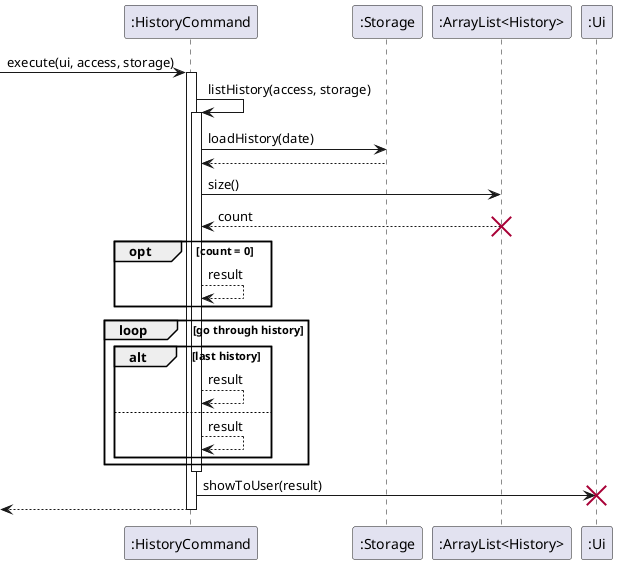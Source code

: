 @startuml
-> ":HistoryCommand" : execute(ui, access, storage)
activate ":HistoryCommand"
":HistoryCommand" -> ":HistoryCommand" : listHistory(access, storage)
activate ":HistoryCommand"
":HistoryCommand" -> ":Storage" : loadHistory(date)
":HistoryCommand" <-- ":Storage"
":HistoryCommand" -> ":ArrayList<History>" : size()
":HistoryCommand" <-- ":ArrayList<History>" : count
destroy ":ArrayList<History>"
opt count = 0
":HistoryCommand" --> ":HistoryCommand" : result
end
loop go through history
    alt last history
    ":HistoryCommand" --> ":HistoryCommand" : result
    else
    ":HistoryCommand" --> ":HistoryCommand" : result
    end
end
deactivate ":HistoryCommand"
":HistoryCommand" -> ":Ui" : showToUser(result)
destroy ":Ui"
<-- ":HistoryCommand"
deactivate ":HistoryCommand"
@enduml